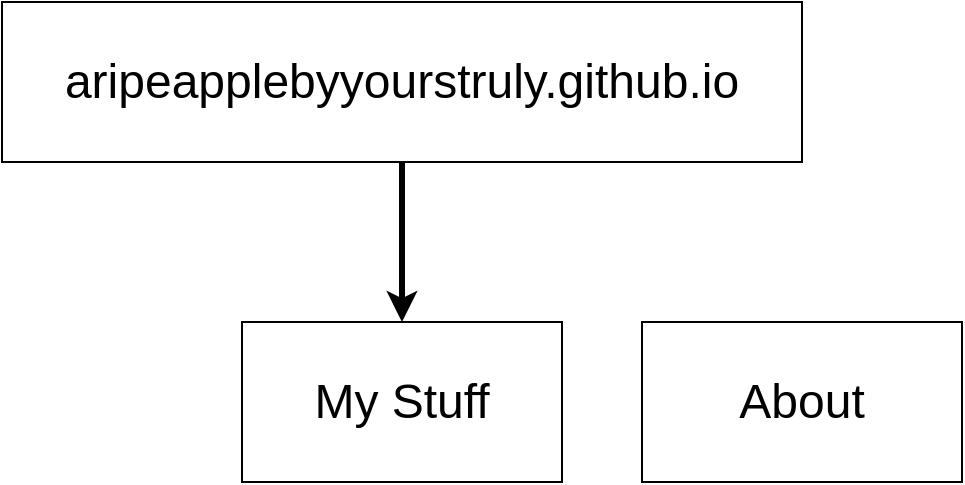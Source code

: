 <mxfile>
    <diagram id="_lAC_nYuBXd0YWF9XBeg" name="Overview">
        <mxGraphModel dx="742" dy="580" grid="1" gridSize="10" guides="0" tooltips="1" connect="1" arrows="1" fold="1" page="1" pageScale="1" pageWidth="1200" pageHeight="1920" math="0" shadow="0">
            <root>
                <mxCell id="0"/>
                <mxCell id="1" parent="0"/>
                <mxCell id="7" value="aripeapplebyyourstruly.github.io" style="rounded=0;whiteSpace=wrap;html=1;fontSize=24;" parent="1" vertex="1">
                    <mxGeometry x="40" y="40" width="400" height="80" as="geometry"/>
                </mxCell>
                <mxCell id="8" value="My Stuff" style="rounded=0;whiteSpace=wrap;html=1;fontSize=24;" parent="1" vertex="1">
                    <mxGeometry x="160" y="200" width="160" height="80" as="geometry"/>
                </mxCell>
                <mxCell id="9" value="About" style="rounded=0;whiteSpace=wrap;html=1;fontSize=24;" parent="1" vertex="1">
                    <mxGeometry x="360" y="200" width="160" height="80" as="geometry"/>
                </mxCell>
                <mxCell id="10" value="" style="endArrow=classic;html=1;fontSize=24;strokeWidth=3;" parent="1" edge="1">
                    <mxGeometry width="50" height="50" relative="1" as="geometry">
                        <mxPoint x="240" y="120" as="sourcePoint"/>
                        <mxPoint x="240" y="200" as="targetPoint"/>
                    </mxGeometry>
                </mxCell>
            </root>
        </mxGraphModel>
    </diagram>
    <diagram id="qjLL-3F5L6U1pmbylexE" name="My Stuff">
        <mxGraphModel dx="742" dy="580" grid="1" gridSize="10" guides="0" tooltips="1" connect="1" arrows="1" fold="1" page="1" pageScale="1" pageWidth="1200" pageHeight="1920" math="0" shadow="0">
            <root>
                <mxCell id="0"/>
                <mxCell id="1" parent="0"/>
                <mxCell id="33TvlrovckMQAgLQlb59-1" value="" style="rounded=0;whiteSpace=wrap;html=1;" parent="1" vertex="1">
                    <mxGeometry x="40" y="40" width="600" height="700" as="geometry"/>
                </mxCell>
                <mxCell id="33TvlrovckMQAgLQlb59-2" value="&lt;font style=&quot;font-size: 24px;&quot;&gt;Header&lt;/font&gt;" style="rounded=0;whiteSpace=wrap;html=1;" parent="1" vertex="1">
                    <mxGeometry x="40" y="40" width="600" height="90" as="geometry"/>
                </mxCell>
                <mxCell id="VvzBKF6Dc0xHEitdUtC9-2" value="Filters" style="rounded=0;whiteSpace=wrap;html=1;fontSize=24;" parent="1" vertex="1">
                    <mxGeometry x="40" y="130" width="600" height="240" as="geometry"/>
                </mxCell>
                <mxCell id="VvzBKF6Dc0xHEitdUtC9-3" value="Display stuff in a grid" style="rounded=0;whiteSpace=wrap;html=1;fontSize=24;" parent="1" vertex="1">
                    <mxGeometry x="40" y="370" width="600" height="370" as="geometry"/>
                </mxCell>
                <mxCell id="VvzBKF6Dc0xHEitdUtC9-4" value="" style="rounded=0;whiteSpace=wrap;html=1;" parent="1" vertex="1">
                    <mxGeometry x="680" y="40" width="600" height="700" as="geometry"/>
                </mxCell>
                <mxCell id="VvzBKF6Dc0xHEitdUtC9-5" value="" style="rounded=0;whiteSpace=wrap;html=1;" parent="1" vertex="1">
                    <mxGeometry x="680" y="40" width="600" height="90" as="geometry"/>
                </mxCell>
                <mxCell id="VvzBKF6Dc0xHEitdUtC9-6" value="My Stuff" style="text;html=1;strokeColor=none;fillColor=none;align=center;verticalAlign=middle;whiteSpace=wrap;rounded=0;fontSize=24;fontStyle=5" parent="1" vertex="1">
                    <mxGeometry x="800" y="70" width="100" height="30" as="geometry"/>
                </mxCell>
                <mxCell id="VvzBKF6Dc0xHEitdUtC9-7" value="About" style="text;html=1;strokeColor=none;fillColor=none;align=center;verticalAlign=middle;whiteSpace=wrap;rounded=0;fontSize=24;" parent="1" vertex="1">
                    <mxGeometry x="920" y="70" width="100" height="30" as="geometry"/>
                </mxCell>
                <mxCell id="VvzBKF6Dc0xHEitdUtC9-8" value="Logo" style="rounded=0;whiteSpace=wrap;html=1;fontSize=24;" parent="1" vertex="1">
                    <mxGeometry x="680" y="40" width="90" height="90" as="geometry"/>
                </mxCell>
                <mxCell id="VvzBKF6Dc0xHEitdUtC9-9" value="Filters" style="rounded=0;whiteSpace=wrap;html=1;fontSize=24;" parent="1" vertex="1">
                    <mxGeometry x="680" y="130" width="600" height="240" as="geometry"/>
                </mxCell>
                <mxCell id="VvzBKF6Dc0xHEitdUtC9-10" value="Display stuff in a grid" style="rounded=0;whiteSpace=wrap;html=1;fontSize=24;" parent="1" vertex="1">
                    <mxGeometry x="680" y="370" width="600" height="370" as="geometry"/>
                </mxCell>
                <mxCell id="VvzBKF6Dc0xHEitdUtC9-11" value="Categories:&lt;br&gt;- Games&lt;br&gt;- Game strats&lt;br&gt;- Windows 10 fixes&lt;br&gt;- Artworks&lt;br&gt;&lt;br&gt;(Hold this off until I made a lot of stuff)" style="text;html=1;strokeColor=none;fillColor=none;align=left;verticalAlign=top;whiteSpace=wrap;rounded=0;fontSize=24;" parent="1" vertex="1">
                    <mxGeometry x="1290" y="130" width="410" height="240" as="geometry"/>
                </mxCell>
                <mxCell id="VvzBKF6Dc0xHEitdUtC9-12" value="- Each stuff is a seperate Github repo&lt;br&gt;- Check docs/card-info to display the repo as a card here&lt;br&gt;- docs/card-info should have an image and a text file&lt;br&gt;- Text file has title, description, and tags" style="text;html=1;strokeColor=none;fillColor=none;align=left;verticalAlign=top;whiteSpace=wrap;rounded=0;fontSize=24;" parent="1" vertex="1">
                    <mxGeometry x="1290" y="420" width="370" height="240" as="geometry"/>
                </mxCell>
            </root>
        </mxGraphModel>
    </diagram>
    <diagram id="n9DCHwyviJzGz5uip9oN" name="About">
        <mxGraphModel dx="1421" dy="829" grid="1" gridSize="10" guides="0" tooltips="1" connect="1" arrows="1" fold="1" page="1" pageScale="1" pageWidth="1200" pageHeight="1920" math="0" shadow="0">
            <root>
                <mxCell id="0"/>
                <mxCell id="1" parent="0"/>
            </root>
        </mxGraphModel>
    </diagram>
</mxfile>
